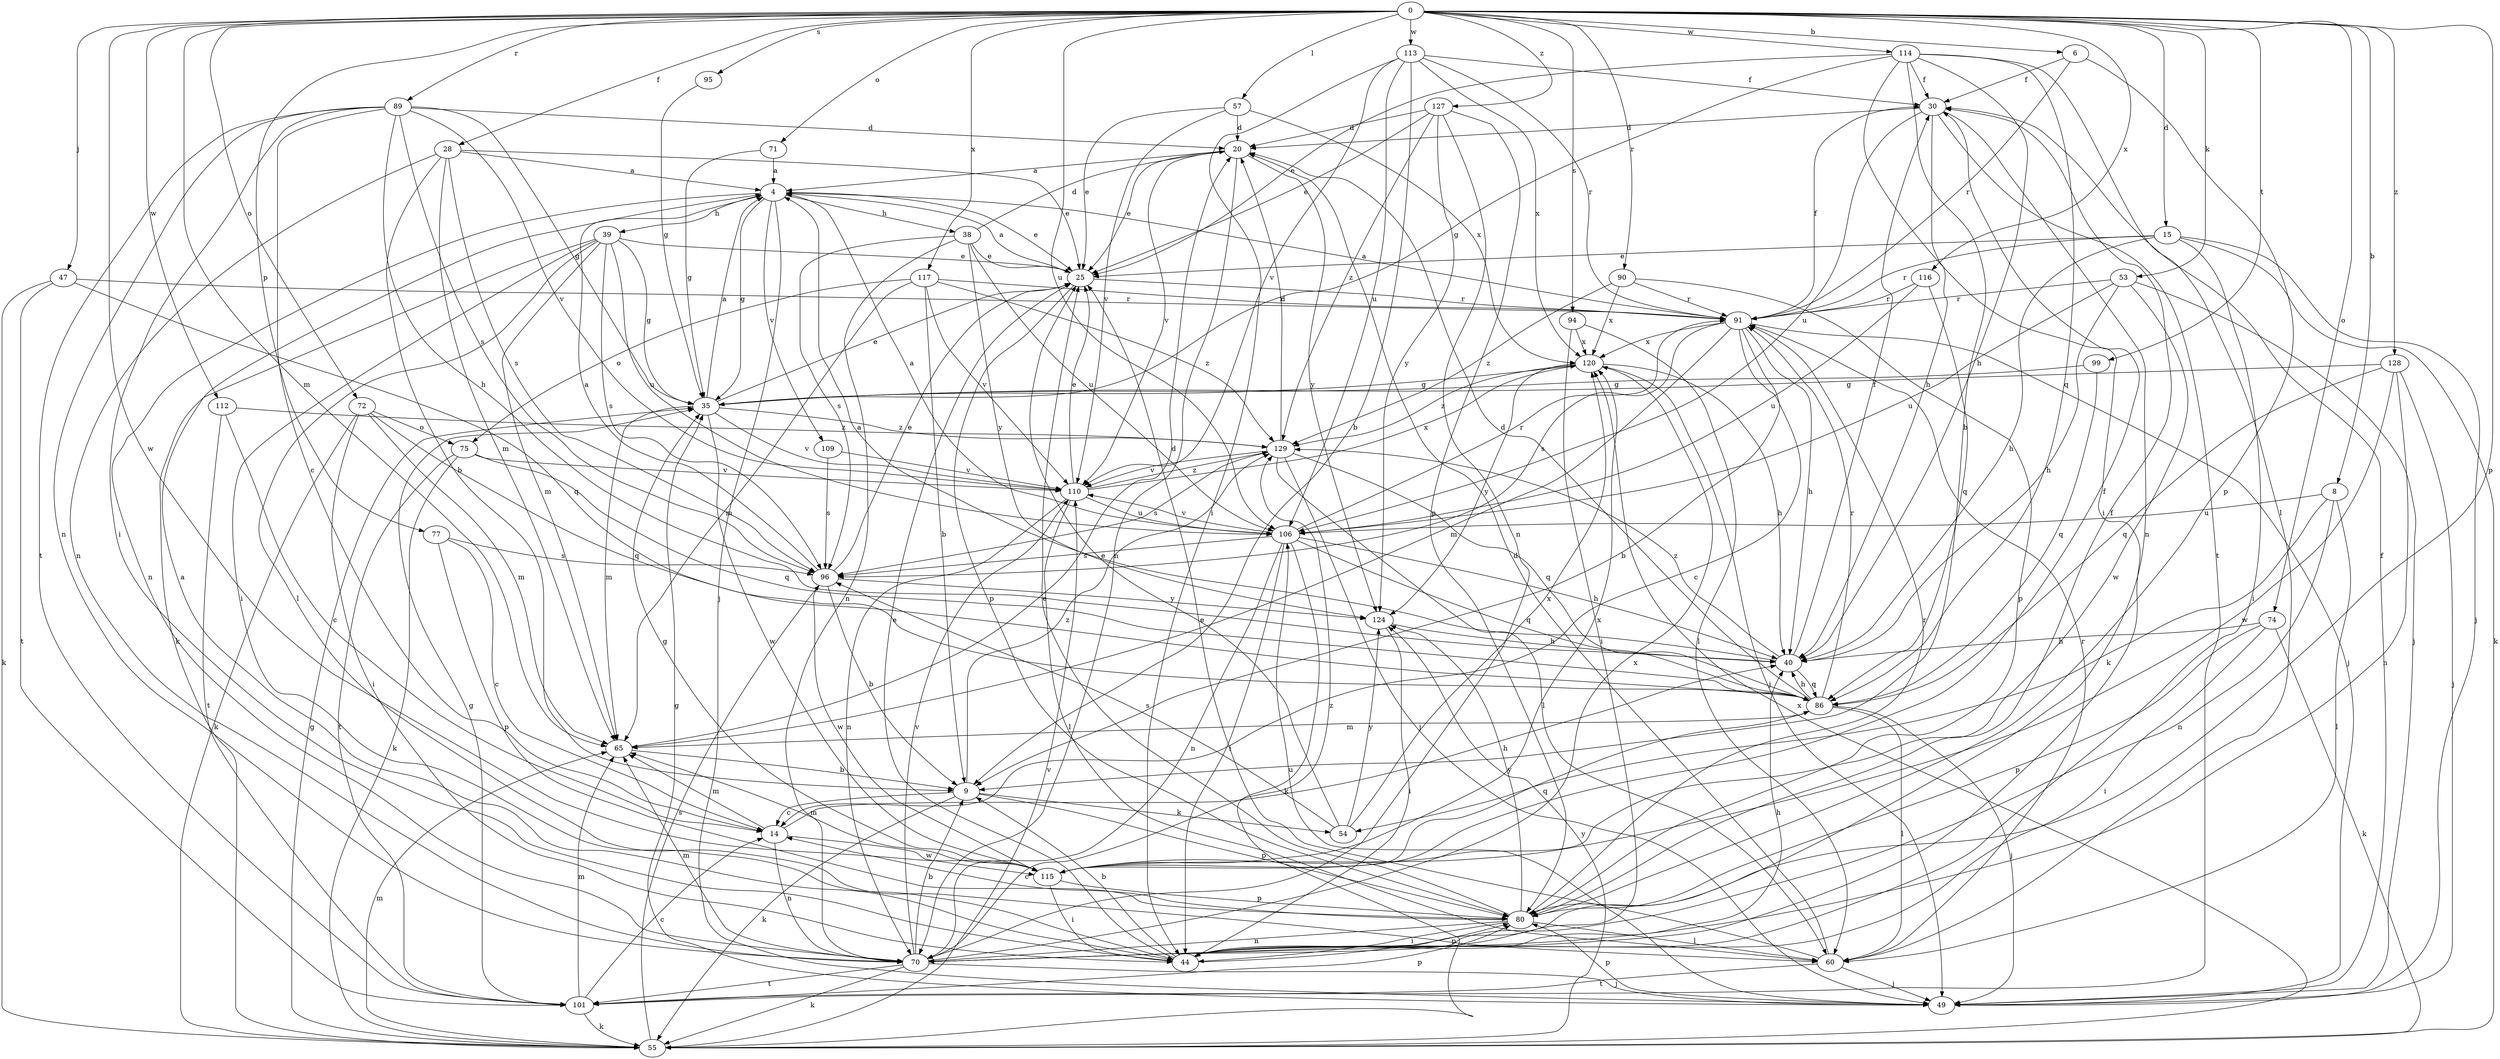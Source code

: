 strict digraph  {
0;
4;
6;
8;
9;
14;
15;
20;
25;
28;
30;
35;
38;
39;
40;
44;
47;
49;
53;
54;
55;
57;
60;
65;
70;
71;
72;
74;
75;
77;
80;
86;
89;
90;
91;
94;
95;
96;
99;
101;
106;
109;
110;
112;
113;
114;
115;
116;
117;
120;
124;
127;
128;
129;
0 -> 6  [label=b];
0 -> 8  [label=b];
0 -> 15  [label=d];
0 -> 28  [label=f];
0 -> 47  [label=j];
0 -> 53  [label=k];
0 -> 57  [label=l];
0 -> 65  [label=m];
0 -> 71  [label=o];
0 -> 72  [label=o];
0 -> 74  [label=o];
0 -> 77  [label=p];
0 -> 80  [label=p];
0 -> 89  [label=r];
0 -> 90  [label=r];
0 -> 94  [label=s];
0 -> 95  [label=s];
0 -> 99  [label=t];
0 -> 106  [label=u];
0 -> 112  [label=w];
0 -> 113  [label=w];
0 -> 114  [label=w];
0 -> 115  [label=w];
0 -> 116  [label=x];
0 -> 117  [label=x];
0 -> 127  [label=z];
0 -> 128  [label=z];
4 -> 25  [label=e];
4 -> 35  [label=g];
4 -> 38  [label=h];
4 -> 39  [label=h];
4 -> 49  [label=j];
4 -> 70  [label=n];
4 -> 109  [label=v];
6 -> 30  [label=f];
6 -> 80  [label=p];
6 -> 91  [label=r];
8 -> 54  [label=k];
8 -> 60  [label=l];
8 -> 70  [label=n];
8 -> 106  [label=u];
9 -> 14  [label=c];
9 -> 54  [label=k];
9 -> 55  [label=k];
9 -> 80  [label=p];
9 -> 129  [label=z];
14 -> 40  [label=h];
14 -> 65  [label=m];
14 -> 70  [label=n];
14 -> 115  [label=w];
15 -> 25  [label=e];
15 -> 40  [label=h];
15 -> 44  [label=i];
15 -> 49  [label=j];
15 -> 55  [label=k];
15 -> 91  [label=r];
20 -> 4  [label=a];
20 -> 25  [label=e];
20 -> 70  [label=n];
20 -> 110  [label=v];
20 -> 124  [label=y];
25 -> 4  [label=a];
25 -> 80  [label=p];
25 -> 91  [label=r];
28 -> 4  [label=a];
28 -> 9  [label=b];
28 -> 25  [label=e];
28 -> 65  [label=m];
28 -> 70  [label=n];
28 -> 96  [label=s];
30 -> 20  [label=d];
30 -> 40  [label=h];
30 -> 70  [label=n];
30 -> 101  [label=t];
30 -> 106  [label=u];
35 -> 4  [label=a];
35 -> 25  [label=e];
35 -> 65  [label=m];
35 -> 110  [label=v];
35 -> 115  [label=w];
35 -> 129  [label=z];
38 -> 20  [label=d];
38 -> 25  [label=e];
38 -> 70  [label=n];
38 -> 96  [label=s];
38 -> 106  [label=u];
38 -> 124  [label=y];
39 -> 25  [label=e];
39 -> 35  [label=g];
39 -> 44  [label=i];
39 -> 55  [label=k];
39 -> 60  [label=l];
39 -> 65  [label=m];
39 -> 96  [label=s];
39 -> 106  [label=u];
40 -> 4  [label=a];
40 -> 30  [label=f];
40 -> 86  [label=q];
40 -> 129  [label=z];
44 -> 4  [label=a];
44 -> 9  [label=b];
44 -> 25  [label=e];
44 -> 40  [label=h];
44 -> 80  [label=p];
47 -> 55  [label=k];
47 -> 86  [label=q];
47 -> 91  [label=r];
47 -> 101  [label=t];
49 -> 30  [label=f];
49 -> 35  [label=g];
49 -> 80  [label=p];
49 -> 106  [label=u];
53 -> 40  [label=h];
53 -> 49  [label=j];
53 -> 91  [label=r];
53 -> 106  [label=u];
53 -> 115  [label=w];
54 -> 25  [label=e];
54 -> 96  [label=s];
54 -> 120  [label=x];
54 -> 124  [label=y];
55 -> 35  [label=g];
55 -> 65  [label=m];
55 -> 96  [label=s];
55 -> 110  [label=v];
55 -> 120  [label=x];
55 -> 124  [label=y];
57 -> 20  [label=d];
57 -> 25  [label=e];
57 -> 110  [label=v];
57 -> 120  [label=x];
60 -> 20  [label=d];
60 -> 25  [label=e];
60 -> 49  [label=j];
60 -> 91  [label=r];
60 -> 101  [label=t];
65 -> 9  [label=b];
65 -> 20  [label=d];
70 -> 9  [label=b];
70 -> 49  [label=j];
70 -> 55  [label=k];
70 -> 65  [label=m];
70 -> 101  [label=t];
70 -> 110  [label=v];
70 -> 120  [label=x];
70 -> 129  [label=z];
71 -> 4  [label=a];
71 -> 35  [label=g];
72 -> 44  [label=i];
72 -> 55  [label=k];
72 -> 65  [label=m];
72 -> 75  [label=o];
72 -> 86  [label=q];
74 -> 40  [label=h];
74 -> 44  [label=i];
74 -> 55  [label=k];
74 -> 80  [label=p];
75 -> 55  [label=k];
75 -> 86  [label=q];
75 -> 101  [label=t];
75 -> 110  [label=v];
77 -> 14  [label=c];
77 -> 80  [label=p];
77 -> 96  [label=s];
80 -> 14  [label=c];
80 -> 25  [label=e];
80 -> 30  [label=f];
80 -> 44  [label=i];
80 -> 60  [label=l];
80 -> 70  [label=n];
80 -> 91  [label=r];
80 -> 124  [label=y];
86 -> 20  [label=d];
86 -> 40  [label=h];
86 -> 49  [label=j];
86 -> 60  [label=l];
86 -> 65  [label=m];
86 -> 91  [label=r];
89 -> 14  [label=c];
89 -> 20  [label=d];
89 -> 35  [label=g];
89 -> 40  [label=h];
89 -> 44  [label=i];
89 -> 70  [label=n];
89 -> 96  [label=s];
89 -> 101  [label=t];
89 -> 110  [label=v];
90 -> 80  [label=p];
90 -> 91  [label=r];
90 -> 120  [label=x];
90 -> 129  [label=z];
91 -> 4  [label=a];
91 -> 9  [label=b];
91 -> 14  [label=c];
91 -> 30  [label=f];
91 -> 40  [label=h];
91 -> 49  [label=j];
91 -> 65  [label=m];
91 -> 96  [label=s];
91 -> 120  [label=x];
94 -> 44  [label=i];
94 -> 60  [label=l];
94 -> 120  [label=x];
95 -> 35  [label=g];
96 -> 4  [label=a];
96 -> 9  [label=b];
96 -> 25  [label=e];
96 -> 115  [label=w];
96 -> 124  [label=y];
99 -> 35  [label=g];
99 -> 86  [label=q];
101 -> 14  [label=c];
101 -> 35  [label=g];
101 -> 55  [label=k];
101 -> 65  [label=m];
101 -> 80  [label=p];
106 -> 4  [label=a];
106 -> 40  [label=h];
106 -> 44  [label=i];
106 -> 55  [label=k];
106 -> 70  [label=n];
106 -> 86  [label=q];
106 -> 91  [label=r];
106 -> 96  [label=s];
106 -> 110  [label=v];
109 -> 96  [label=s];
109 -> 110  [label=v];
110 -> 25  [label=e];
110 -> 60  [label=l];
110 -> 70  [label=n];
110 -> 106  [label=u];
110 -> 120  [label=x];
110 -> 129  [label=z];
112 -> 14  [label=c];
112 -> 101  [label=t];
112 -> 129  [label=z];
113 -> 9  [label=b];
113 -> 30  [label=f];
113 -> 44  [label=i];
113 -> 91  [label=r];
113 -> 106  [label=u];
113 -> 110  [label=v];
113 -> 120  [label=x];
114 -> 9  [label=b];
114 -> 25  [label=e];
114 -> 30  [label=f];
114 -> 35  [label=g];
114 -> 40  [label=h];
114 -> 44  [label=i];
114 -> 60  [label=l];
114 -> 86  [label=q];
115 -> 30  [label=f];
115 -> 35  [label=g];
115 -> 44  [label=i];
115 -> 65  [label=m];
115 -> 80  [label=p];
115 -> 86  [label=q];
115 -> 120  [label=x];
116 -> 86  [label=q];
116 -> 91  [label=r];
116 -> 106  [label=u];
117 -> 9  [label=b];
117 -> 65  [label=m];
117 -> 75  [label=o];
117 -> 91  [label=r];
117 -> 110  [label=v];
117 -> 129  [label=z];
120 -> 35  [label=g];
120 -> 40  [label=h];
120 -> 49  [label=j];
120 -> 124  [label=y];
120 -> 129  [label=z];
124 -> 40  [label=h];
124 -> 44  [label=i];
127 -> 20  [label=d];
127 -> 25  [label=e];
127 -> 70  [label=n];
127 -> 80  [label=p];
127 -> 124  [label=y];
127 -> 129  [label=z];
128 -> 35  [label=g];
128 -> 49  [label=j];
128 -> 70  [label=n];
128 -> 86  [label=q];
128 -> 115  [label=w];
129 -> 20  [label=d];
129 -> 49  [label=j];
129 -> 60  [label=l];
129 -> 86  [label=q];
129 -> 96  [label=s];
129 -> 110  [label=v];
}
